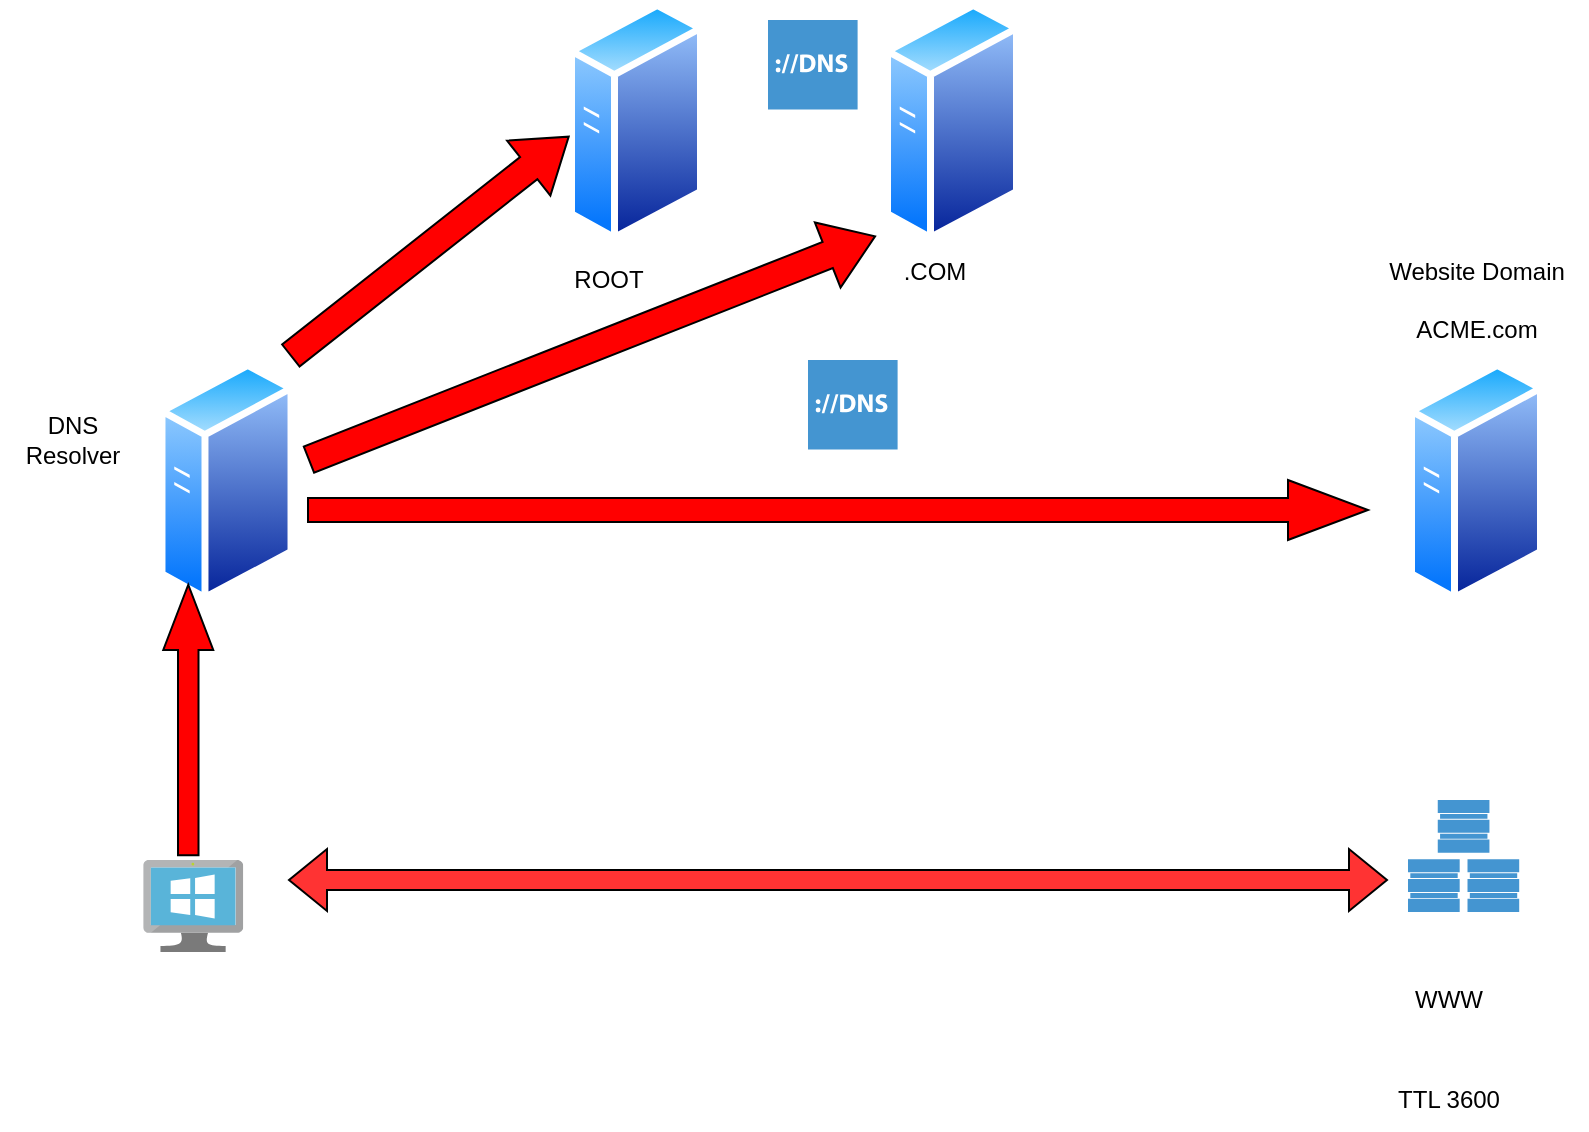 <mxfile version="20.3.2" type="github">
  <diagram id="ehC7Q29xsQyOZli-dUmP" name="Page-1">
    <mxGraphModel dx="1305" dy="625" grid="1" gridSize="10" guides="1" tooltips="1" connect="1" arrows="1" fold="1" page="1" pageScale="1" pageWidth="850" pageHeight="1100" math="0" shadow="0">
      <root>
        <mxCell id="0" />
        <mxCell id="1" parent="0" />
        <mxCell id="sOEeqQR-f4TSTjAUQe-p-2" value="" style="sketch=0;aspect=fixed;html=1;points=[];align=center;image;fontSize=12;image=img/lib/mscae/VirtualMachineWindows.svg;" vertex="1" parent="1">
          <mxGeometry x="107.63" y="450" width="50" height="46" as="geometry" />
        </mxCell>
        <mxCell id="sOEeqQR-f4TSTjAUQe-p-3" value="" style="aspect=fixed;perimeter=ellipsePerimeter;html=1;align=center;shadow=0;dashed=0;spacingTop=3;image;image=img/lib/active_directory/generic_server.svg;" vertex="1" parent="1">
          <mxGeometry x="115.25" y="200" width="68" height="121.43" as="geometry" />
        </mxCell>
        <mxCell id="sOEeqQR-f4TSTjAUQe-p-5" value="" style="shadow=0;dashed=0;html=1;strokeColor=none;fillColor=#4495D1;labelPosition=center;verticalLabelPosition=bottom;verticalAlign=top;align=center;outlineConnect=0;shape=mxgraph.veeam.dns;" vertex="1" parent="1">
          <mxGeometry x="440" y="200" width="44.8" height="44.8" as="geometry" />
        </mxCell>
        <mxCell id="sOEeqQR-f4TSTjAUQe-p-6" value="" style="aspect=fixed;perimeter=ellipsePerimeter;html=1;align=center;shadow=0;dashed=0;spacingTop=3;image;image=img/lib/active_directory/generic_server.svg;" vertex="1" parent="1">
          <mxGeometry x="320" y="20" width="68" height="121.43" as="geometry" />
        </mxCell>
        <mxCell id="sOEeqQR-f4TSTjAUQe-p-7" value="" style="aspect=fixed;perimeter=ellipsePerimeter;html=1;align=center;shadow=0;dashed=0;spacingTop=3;image;image=img/lib/active_directory/generic_server.svg;" vertex="1" parent="1">
          <mxGeometry x="478" y="20" width="68" height="121.43" as="geometry" />
        </mxCell>
        <mxCell id="sOEeqQR-f4TSTjAUQe-p-8" value="" style="aspect=fixed;perimeter=ellipsePerimeter;html=1;align=center;shadow=0;dashed=0;spacingTop=3;image;image=img/lib/active_directory/generic_server.svg;" vertex="1" parent="1">
          <mxGeometry x="740" y="200" width="68" height="121.43" as="geometry" />
        </mxCell>
        <mxCell id="sOEeqQR-f4TSTjAUQe-p-9" value="DNS &lt;br&gt;Resolver" style="text;html=1;align=center;verticalAlign=middle;resizable=0;points=[];autosize=1;strokeColor=none;fillColor=none;" vertex="1" parent="1">
          <mxGeometry x="36.75" y="220" width="70" height="40" as="geometry" />
        </mxCell>
        <mxCell id="sOEeqQR-f4TSTjAUQe-p-10" value=".COM" style="text;html=1;align=center;verticalAlign=middle;resizable=0;points=[];autosize=1;strokeColor=none;fillColor=none;" vertex="1" parent="1">
          <mxGeometry x="478" y="141.43" width="50" height="30" as="geometry" />
        </mxCell>
        <mxCell id="sOEeqQR-f4TSTjAUQe-p-11" value="ROOT" style="text;html=1;align=center;verticalAlign=middle;resizable=0;points=[];autosize=1;strokeColor=none;fillColor=none;" vertex="1" parent="1">
          <mxGeometry x="310" y="145" width="60" height="30" as="geometry" />
        </mxCell>
        <mxCell id="sOEeqQR-f4TSTjAUQe-p-12" value="Website Domain&lt;br&gt;&lt;br&gt;ACME.com" style="text;html=1;align=center;verticalAlign=middle;resizable=0;points=[];autosize=1;strokeColor=none;fillColor=none;" vertex="1" parent="1">
          <mxGeometry x="719" y="140" width="110" height="60" as="geometry" />
        </mxCell>
        <mxCell id="sOEeqQR-f4TSTjAUQe-p-21" value="" style="html=1;shadow=0;dashed=0;align=center;verticalAlign=middle;shape=mxgraph.arrows2.arrow;dy=0.6;dx=40;notch=0;fillColor=#FF0000;" vertex="1" parent="1">
          <mxGeometry x="190" y="260" width="530" height="30" as="geometry" />
        </mxCell>
        <mxCell id="sOEeqQR-f4TSTjAUQe-p-23" value="" style="shape=flexArrow;endArrow=classic;html=1;rounded=0;width=14;endSize=8.15;entryX=-0.08;entryY=-0.114;entryDx=0;entryDy=0;entryPerimeter=0;fillColor=#FF0000;" edge="1" parent="1" target="sOEeqQR-f4TSTjAUQe-p-10">
          <mxGeometry width="50" height="50" relative="1" as="geometry">
            <mxPoint x="190" y="250" as="sourcePoint" />
            <mxPoint x="410" y="170" as="targetPoint" />
          </mxGeometry>
        </mxCell>
        <mxCell id="sOEeqQR-f4TSTjAUQe-p-25" value="" style="shape=flexArrow;endArrow=classic;html=1;rounded=0;width=14;endSize=8.15;entryX=-0.08;entryY=-0.114;entryDx=0;entryDy=0;entryPerimeter=0;exitX=0.967;exitY=-0.016;exitDx=0;exitDy=0;exitPerimeter=0;fillColor=#FF0000;" edge="1" parent="1" source="sOEeqQR-f4TSTjAUQe-p-3">
          <mxGeometry width="50" height="50" relative="1" as="geometry">
            <mxPoint x="36.75" y="200" as="sourcePoint" />
            <mxPoint x="320.75" y="88.01" as="targetPoint" />
          </mxGeometry>
        </mxCell>
        <mxCell id="sOEeqQR-f4TSTjAUQe-p-27" value="" style="shadow=0;dashed=0;html=1;strokeColor=none;fillColor=#4495D1;labelPosition=center;verticalLabelPosition=bottom;verticalAlign=top;align=center;outlineConnect=0;shape=mxgraph.veeam.dns;" vertex="1" parent="1">
          <mxGeometry x="420" y="30" width="44.8" height="44.8" as="geometry" />
        </mxCell>
        <mxCell id="sOEeqQR-f4TSTjAUQe-p-28" value="" style="shadow=0;dashed=0;html=1;strokeColor=none;fillColor=#4495D1;labelPosition=center;verticalLabelPosition=bottom;verticalAlign=top;align=center;outlineConnect=0;shape=mxgraph.veeam.storage_cluster;" vertex="1" parent="1">
          <mxGeometry x="740" y="420" width="55.6" height="56" as="geometry" />
        </mxCell>
        <mxCell id="sOEeqQR-f4TSTjAUQe-p-39" value="" style="shape=singleArrow;whiteSpace=wrap;html=1;arrowWidth=0.41;arrowSize=0.241;shadow=0;rotation=-90;fillColor=#FF0000;" vertex="1" parent="1">
          <mxGeometry x="62.5" y="367.5" width="135.26" height="25" as="geometry" />
        </mxCell>
        <mxCell id="sOEeqQR-f4TSTjAUQe-p-41" value="" style="shape=flexArrow;endArrow=classic;startArrow=classic;html=1;rounded=0;fillColor=#FF3333;" edge="1" parent="1">
          <mxGeometry width="100" height="100" relative="1" as="geometry">
            <mxPoint x="180" y="460" as="sourcePoint" />
            <mxPoint x="730" y="460" as="targetPoint" />
          </mxGeometry>
        </mxCell>
        <mxCell id="sOEeqQR-f4TSTjAUQe-p-55" value="WWW" style="text;html=1;align=center;verticalAlign=middle;resizable=0;points=[];autosize=1;strokeColor=none;fillColor=none;" vertex="1" parent="1">
          <mxGeometry x="730" y="505" width="60" height="30" as="geometry" />
        </mxCell>
        <mxCell id="sOEeqQR-f4TSTjAUQe-p-56" value="TTL 3600" style="text;html=1;align=center;verticalAlign=middle;resizable=0;points=[];autosize=1;strokeColor=none;fillColor=none;" vertex="1" parent="1">
          <mxGeometry x="725" y="555" width="70" height="30" as="geometry" />
        </mxCell>
      </root>
    </mxGraphModel>
  </diagram>
</mxfile>
